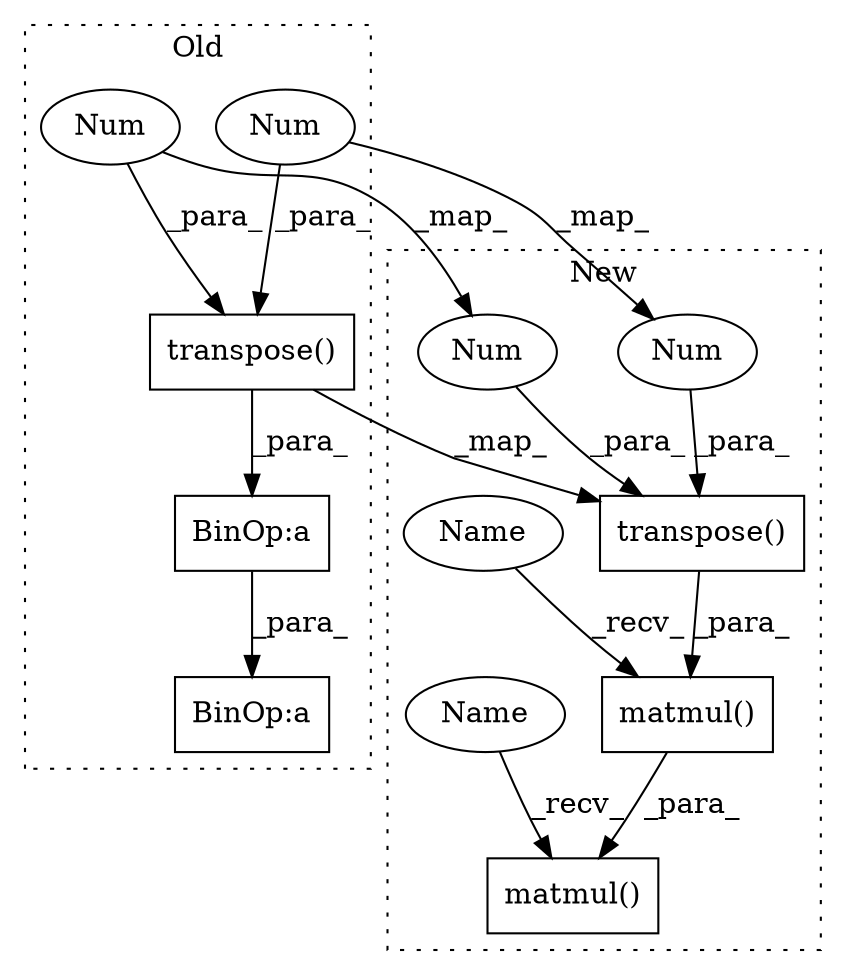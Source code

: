 digraph G {
subgraph cluster0 {
1 [label="transpose()" a="75" s="5924,5942" l="12,1" shape="box"];
3 [label="Num" a="76" s="5940" l="2" shape="ellipse"];
6 [label="Num" a="76" s="5936" l="2" shape="ellipse"];
7 [label="BinOp:a" a="82" s="5921" l="3" shape="box"];
8 [label="BinOp:a" a="82" s="6184" l="3" shape="box"];
label = "Old";
style="dotted";
}
subgraph cluster1 {
2 [label="transpose()" a="75" s="5957,5975" l="12,1" shape="box"];
4 [label="Num" a="76" s="5973" l="2" shape="ellipse"];
5 [label="Num" a="76" s="5969" l="2" shape="ellipse"];
9 [label="matmul()" a="75" s="5941,5976" l="13,1" shape="box"];
10 [label="matmul()" a="75" s="6212,6232" l="13,1" shape="box"];
11 [label="Name" a="87" s="5941" l="5" shape="ellipse"];
12 [label="Name" a="87" s="6212" l="5" shape="ellipse"];
label = "New";
style="dotted";
}
1 -> 7 [label="_para_"];
1 -> 2 [label="_map_"];
2 -> 9 [label="_para_"];
3 -> 4 [label="_map_"];
3 -> 1 [label="_para_"];
4 -> 2 [label="_para_"];
5 -> 2 [label="_para_"];
6 -> 5 [label="_map_"];
6 -> 1 [label="_para_"];
7 -> 8 [label="_para_"];
9 -> 10 [label="_para_"];
11 -> 9 [label="_recv_"];
12 -> 10 [label="_recv_"];
}